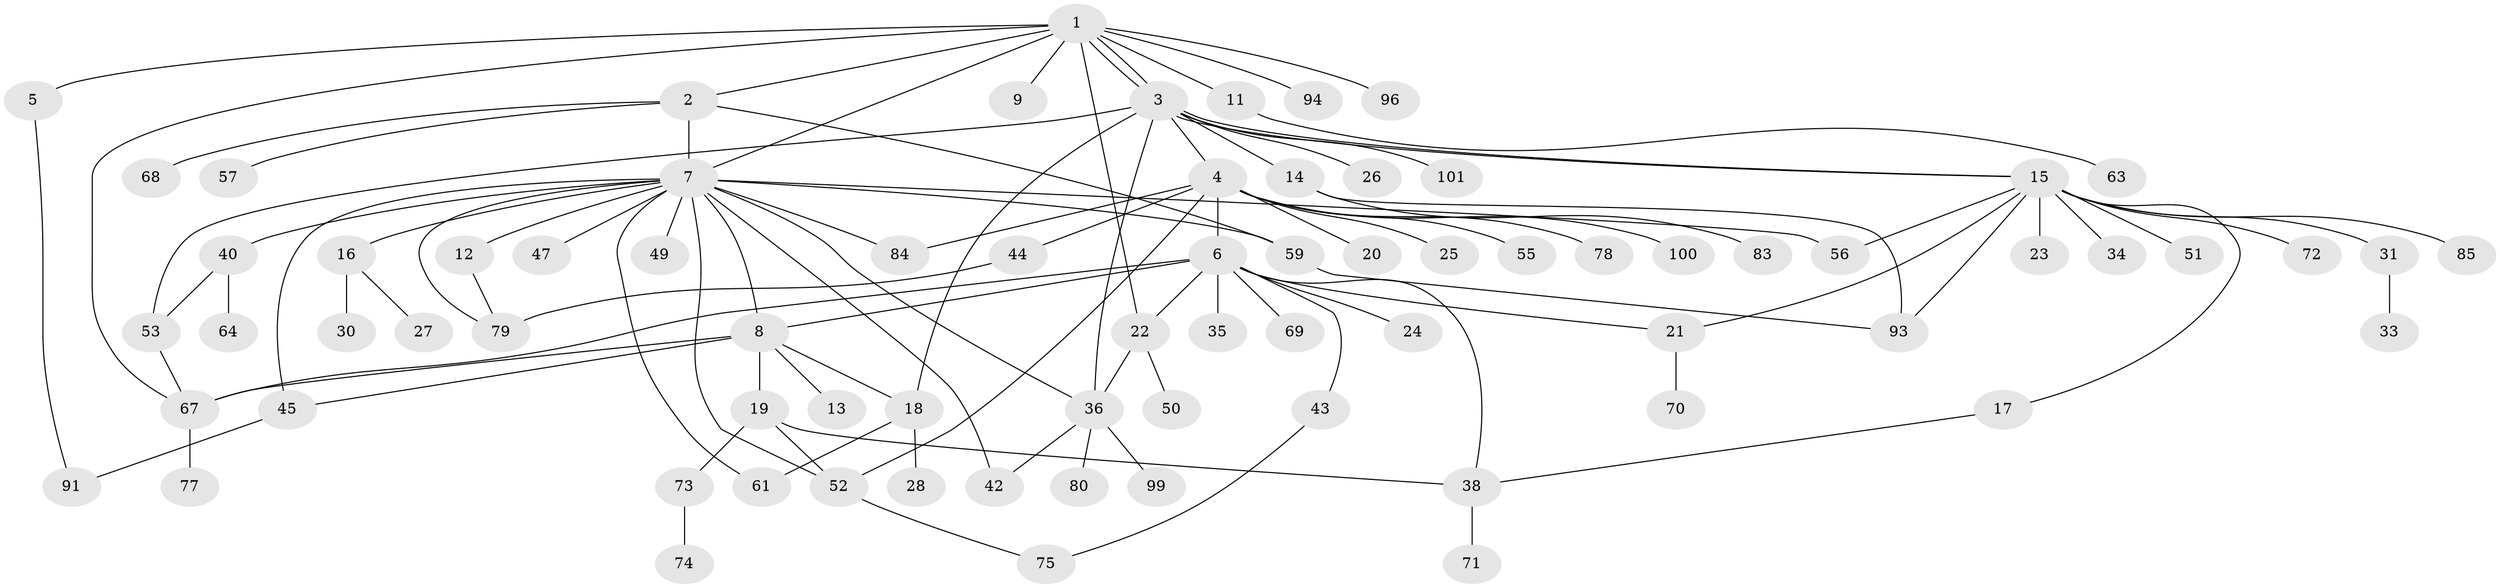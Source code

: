 // original degree distribution, {10: 0.019801980198019802, 6: 0.019801980198019802, 12: 0.009900990099009901, 11: 0.009900990099009901, 2: 0.24752475247524752, 16: 0.009900990099009901, 7: 0.009900990099009901, 1: 0.46534653465346537, 3: 0.12871287128712872, 13: 0.009900990099009901, 4: 0.039603960396039604, 5: 0.0297029702970297}
// Generated by graph-tools (version 1.1) at 2025/41/03/06/25 10:41:47]
// undirected, 75 vertices, 103 edges
graph export_dot {
graph [start="1"]
  node [color=gray90,style=filled];
  1 [super="+46"];
  2 [super="+76"];
  3 [super="+54"];
  4 [super="+41"];
  5;
  6 [super="+29"];
  7 [super="+10"];
  8 [super="+32"];
  9;
  11 [super="+48"];
  12;
  13;
  14 [super="+39"];
  15 [super="+62"];
  16 [super="+37"];
  17;
  18 [super="+88"];
  19 [super="+86"];
  20;
  21;
  22 [super="+87"];
  23;
  24;
  25;
  26;
  27;
  28;
  30 [super="+89"];
  31;
  33;
  34;
  35;
  36 [super="+98"];
  38 [super="+60"];
  40 [super="+92"];
  42;
  43 [super="+58"];
  44;
  45;
  47;
  49;
  50;
  51;
  52 [super="+66"];
  53 [super="+65"];
  55;
  56;
  57;
  59;
  61;
  63;
  64 [super="+81"];
  67;
  68;
  69;
  70;
  71;
  72;
  73 [super="+90"];
  74;
  75 [super="+97"];
  77;
  78;
  79 [super="+82"];
  80;
  83;
  84;
  85;
  91;
  93 [super="+95"];
  94;
  96;
  99;
  100;
  101;
  1 -- 2;
  1 -- 3;
  1 -- 3;
  1 -- 5;
  1 -- 7;
  1 -- 9;
  1 -- 11;
  1 -- 22;
  1 -- 67;
  1 -- 96;
  1 -- 94;
  2 -- 7;
  2 -- 57;
  2 -- 59;
  2 -- 68;
  3 -- 4;
  3 -- 14;
  3 -- 15;
  3 -- 15;
  3 -- 18;
  3 -- 26;
  3 -- 36;
  3 -- 53;
  3 -- 101;
  4 -- 6;
  4 -- 20;
  4 -- 25;
  4 -- 44;
  4 -- 52;
  4 -- 55;
  4 -- 78;
  4 -- 84;
  4 -- 100;
  5 -- 91;
  6 -- 8;
  6 -- 22;
  6 -- 24;
  6 -- 35;
  6 -- 38;
  6 -- 43;
  6 -- 67;
  6 -- 69;
  6 -- 21;
  7 -- 8;
  7 -- 12;
  7 -- 16;
  7 -- 36;
  7 -- 40;
  7 -- 42;
  7 -- 47;
  7 -- 49;
  7 -- 56;
  7 -- 59;
  7 -- 61;
  7 -- 79;
  7 -- 84;
  7 -- 52;
  7 -- 45;
  8 -- 13;
  8 -- 19;
  8 -- 45;
  8 -- 67;
  8 -- 18;
  11 -- 63;
  12 -- 79;
  14 -- 83;
  14 -- 93;
  15 -- 17;
  15 -- 21;
  15 -- 23;
  15 -- 31;
  15 -- 34;
  15 -- 51;
  15 -- 56;
  15 -- 72;
  15 -- 85;
  15 -- 93;
  16 -- 27;
  16 -- 30;
  17 -- 38;
  18 -- 28;
  18 -- 61;
  19 -- 73;
  19 -- 38;
  19 -- 52;
  21 -- 70;
  22 -- 36;
  22 -- 50;
  31 -- 33;
  36 -- 80;
  36 -- 99;
  36 -- 42;
  38 -- 71;
  40 -- 53;
  40 -- 64;
  43 -- 75;
  44 -- 79;
  45 -- 91;
  52 -- 75;
  53 -- 67;
  59 -- 93;
  67 -- 77;
  73 -- 74;
}
